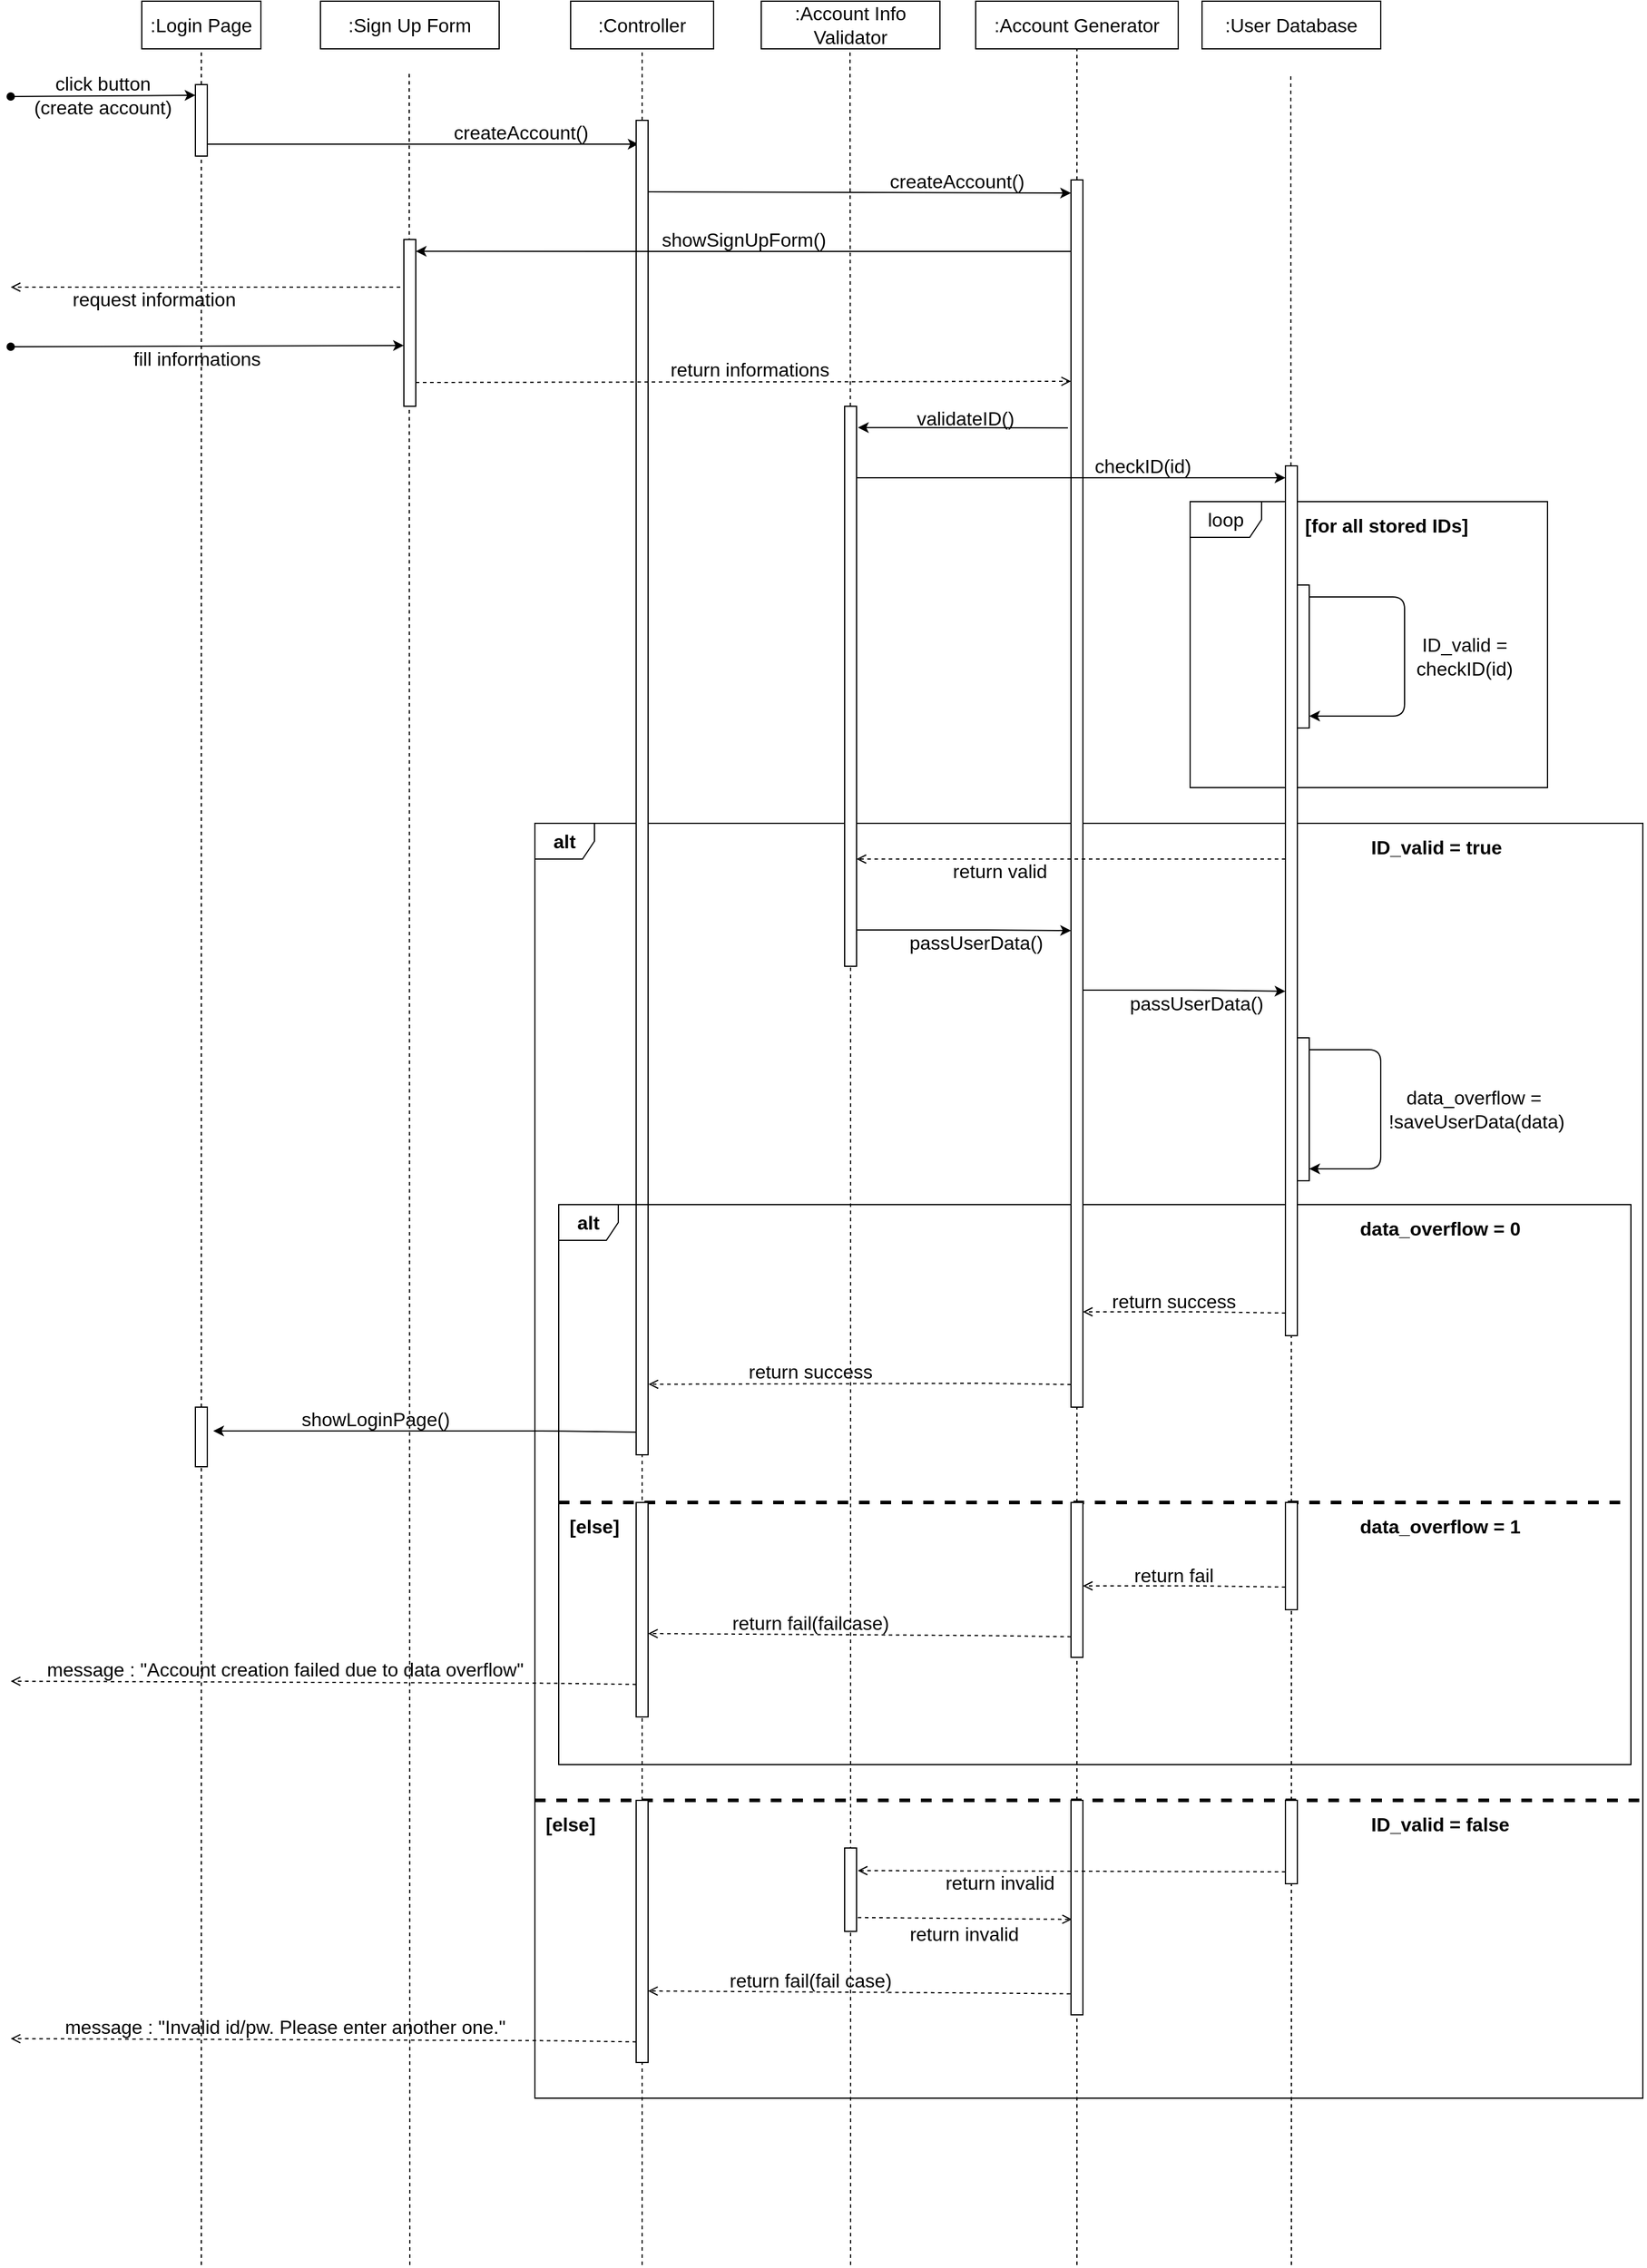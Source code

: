 <mxfile version="14.6.11" type="device"><diagram id="tHTe_I2bDUaO7Nul9PDq" name="Page-1"><mxGraphModel dx="1614" dy="894" grid="1" gridSize="10" guides="1" tooltips="1" connect="1" arrows="1" fold="1" page="1" pageScale="1" pageWidth="3300" pageHeight="4681" math="0" shadow="0"><root><mxCell id="0"/><mxCell id="1" parent="0"/><mxCell id="PJq-S01LQ4rbDzRREBgb-29" value="&lt;b&gt;alt&lt;/b&gt;" style="shape=umlFrame;whiteSpace=wrap;html=1;fontSize=16;width=50;height=30;" parent="1" vertex="1"><mxGeometry x="640" y="790" width="930" height="1070" as="geometry"/></mxCell><mxCell id="PJq-S01LQ4rbDzRREBgb-40" value="&lt;b&gt;alt&lt;/b&gt;" style="shape=umlFrame;whiteSpace=wrap;html=1;fontSize=16;width=50;height=30;" parent="1" vertex="1"><mxGeometry x="660" y="1110" width="900" height="470" as="geometry"/></mxCell><mxCell id="PJq-S01LQ4rbDzRREBgb-30" value="loop" style="shape=umlFrame;whiteSpace=wrap;html=1;fontSize=16;" parent="1" vertex="1"><mxGeometry x="1190" y="520" width="300" height="240" as="geometry"/></mxCell><mxCell id="PJq-S01LQ4rbDzRREBgb-1" value=":Login Page" style="rounded=0;whiteSpace=wrap;html=1;fontSize=16;" parent="1" vertex="1"><mxGeometry x="310" y="100" width="100" height="40" as="geometry"/></mxCell><mxCell id="PJq-S01LQ4rbDzRREBgb-2" value=":Sign Up Form" style="rounded=0;whiteSpace=wrap;html=1;fontSize=16;" parent="1" vertex="1"><mxGeometry x="460" y="100" width="150" height="40" as="geometry"/></mxCell><mxCell id="PJq-S01LQ4rbDzRREBgb-3" value=":Controller" style="rounded=0;whiteSpace=wrap;html=1;fontSize=16;" parent="1" vertex="1"><mxGeometry x="670" y="100" width="120" height="40" as="geometry"/></mxCell><mxCell id="PJq-S01LQ4rbDzRREBgb-4" value=":Account Info Validator" style="rounded=0;whiteSpace=wrap;html=1;fontSize=16;" parent="1" vertex="1"><mxGeometry x="830" y="100" width="150" height="40" as="geometry"/></mxCell><mxCell id="PJq-S01LQ4rbDzRREBgb-5" value=":User Database" style="rounded=0;whiteSpace=wrap;html=1;fontSize=16;" parent="1" vertex="1"><mxGeometry x="1200" y="100" width="150" height="40" as="geometry"/></mxCell><mxCell id="PJq-S01LQ4rbDzRREBgb-6" value=":Account Generator" style="rounded=0;whiteSpace=wrap;html=1;fontSize=16;" parent="1" vertex="1"><mxGeometry x="1010" y="100" width="170" height="40" as="geometry"/></mxCell><mxCell id="PJq-S01LQ4rbDzRREBgb-7" value="" style="endArrow=none;html=1;fontSize=16;entryX=0.5;entryY=1;entryDx=0;entryDy=0;dashed=1;startArrow=none;" parent="1" source="n9s0C2pQZDcQ6zNCQ9L7-17" target="PJq-S01LQ4rbDzRREBgb-1" edge="1"><mxGeometry width="50" height="50" relative="1" as="geometry"><mxPoint x="360" y="1640" as="sourcePoint"/><mxPoint x="720" y="330" as="targetPoint"/></mxGeometry></mxCell><mxCell id="PJq-S01LQ4rbDzRREBgb-10" value="" style="endArrow=none;html=1;fontSize=16;entryX=0.5;entryY=1;entryDx=0;entryDy=0;dashed=1;startArrow=none;" parent="1" edge="1"><mxGeometry width="50" height="50" relative="1" as="geometry"><mxPoint x="904.786" y="440.0" as="sourcePoint"/><mxPoint x="904.5" y="140" as="targetPoint"/></mxGeometry></mxCell><mxCell id="PJq-S01LQ4rbDzRREBgb-12" value="" style="endArrow=none;html=1;fontSize=16;entryX=0.5;entryY=1;entryDx=0;entryDy=0;dashed=1;startArrow=none;" parent="1" source="8kNlWf7XlPDB_38wcxgV-6" edge="1"><mxGeometry width="50" height="50" relative="1" as="geometry"><mxPoint x="1275" y="1972" as="sourcePoint"/><mxPoint x="1274.5" y="160" as="targetPoint"/></mxGeometry></mxCell><mxCell id="PJq-S01LQ4rbDzRREBgb-13" value="click button&lt;br&gt;(create account)" style="endArrow=classic;html=1;fontSize=16;startArrow=oval;startFill=1;labelBackgroundColor=none;entryX=0.01;entryY=0.149;entryDx=0;entryDy=0;entryPerimeter=0;" parent="1" target="n9s0C2pQZDcQ6zNCQ9L7-17" edge="1"><mxGeometry width="50" height="50" relative="1" as="geometry"><mxPoint x="200" y="180" as="sourcePoint"/><mxPoint x="350" y="180" as="targetPoint"/></mxGeometry></mxCell><mxCell id="PJq-S01LQ4rbDzRREBgb-14" value="createAccount()" style="endArrow=classic;html=1;labelBackgroundColor=none;fontSize=16;entryX=0.2;entryY=0.111;entryDx=0;entryDy=0;entryPerimeter=0;" parent="1" edge="1"><mxGeometry x="0.46" y="10" width="50" height="50" relative="1" as="geometry"><mxPoint x="360" y="220" as="sourcePoint"/><mxPoint x="727" y="219.98" as="targetPoint"/><mxPoint as="offset"/></mxGeometry></mxCell><mxCell id="PJq-S01LQ4rbDzRREBgb-16" value="request information" style="endArrow=open;html=1;labelBackgroundColor=none;fontSize=16;dashed=1;endFill=0;" parent="1" edge="1"><mxGeometry x="0.266" y="10" width="50" height="50" relative="1" as="geometry"><mxPoint x="527" y="340" as="sourcePoint"/><mxPoint x="200" y="340" as="targetPoint"/><mxPoint as="offset"/></mxGeometry></mxCell><mxCell id="PJq-S01LQ4rbDzRREBgb-17" value="fill informations" style="endArrow=classic;html=1;fontSize=16;startArrow=oval;startFill=1;labelBackgroundColor=none;entryX=0;entryY=0.641;entryDx=0;entryDy=0;entryPerimeter=0;" parent="1" edge="1"><mxGeometry x="-0.057" y="-10" width="50" height="50" relative="1" as="geometry"><mxPoint x="200" y="390" as="sourcePoint"/><mxPoint x="530" y="388.97" as="targetPoint"/><mxPoint as="offset"/></mxGeometry></mxCell><mxCell id="PJq-S01LQ4rbDzRREBgb-22" value="ID_valid =&lt;br&gt;checkID(id)" style="endArrow=classic;html=1;labelBackgroundColor=none;fontSize=16;edgeStyle=elbowEdgeStyle;" parent="1" edge="1"><mxGeometry y="50" width="50" height="50" relative="1" as="geometry"><mxPoint x="1290" y="600" as="sourcePoint"/><mxPoint x="1290" y="700" as="targetPoint"/><Array as="points"><mxPoint x="1370" y="650"/></Array><mxPoint as="offset"/></mxGeometry></mxCell><mxCell id="PJq-S01LQ4rbDzRREBgb-8" value="" style="endArrow=none;html=1;fontSize=16;entryX=0.5;entryY=1;entryDx=0;entryDy=0;dashed=1;" parent="1" edge="1"><mxGeometry width="50" height="50" relative="1" as="geometry"><mxPoint x="535" y="2000" as="sourcePoint"/><mxPoint x="534.5" y="160" as="targetPoint"/></mxGeometry></mxCell><mxCell id="PJq-S01LQ4rbDzRREBgb-24" value="" style="rounded=0;whiteSpace=wrap;html=1;fontSize=16;" parent="1" vertex="1"><mxGeometry x="530" y="300" width="10" height="140" as="geometry"/></mxCell><mxCell id="PJq-S01LQ4rbDzRREBgb-26" value="" style="rounded=0;whiteSpace=wrap;html=1;fontSize=16;" parent="1" vertex="1"><mxGeometry x="900" y="440" width="10" height="470" as="geometry"/></mxCell><mxCell id="PJq-S01LQ4rbDzRREBgb-28" value="" style="endArrow=none;html=1;fontSize=16;entryX=0.5;entryY=1;entryDx=0;entryDy=0;dashed=1;startArrow=none;" parent="1" target="PJq-S01LQ4rbDzRREBgb-26" edge="1"><mxGeometry width="50" height="50" relative="1" as="geometry"><mxPoint x="905" y="2000" as="sourcePoint"/><mxPoint x="904.5" y="160" as="targetPoint"/></mxGeometry></mxCell><mxCell id="PJq-S01LQ4rbDzRREBgb-31" value="&lt;b&gt;[for all stored IDs]&lt;/b&gt;" style="text;html=1;strokeColor=none;fillColor=none;align=center;verticalAlign=middle;whiteSpace=wrap;rounded=0;fontSize=16;" parent="1" vertex="1"><mxGeometry x="1260" y="530" width="190" height="20" as="geometry"/></mxCell><mxCell id="PJq-S01LQ4rbDzRREBgb-32" value="" style="rounded=0;whiteSpace=wrap;html=1;fontSize=16;" parent="1" vertex="1"><mxGeometry x="1270" y="490" width="10" height="730" as="geometry"/></mxCell><mxCell id="PJq-S01LQ4rbDzRREBgb-34" value="" style="rounded=0;whiteSpace=wrap;html=1;fontSize=16;" parent="1" vertex="1"><mxGeometry x="1280" y="590" width="10" height="120" as="geometry"/></mxCell><mxCell id="PJq-S01LQ4rbDzRREBgb-35" value="passUserData()" style="endArrow=classic;html=1;labelBackgroundColor=none;fontSize=16;" parent="1" edge="1"><mxGeometry x="0.112" y="-10" width="50" height="50" relative="1" as="geometry"><mxPoint x="910" y="879.5" as="sourcePoint"/><mxPoint x="1090" y="880" as="targetPoint"/><Array as="points"><mxPoint x="1010" y="879.5"/></Array><mxPoint y="1" as="offset"/></mxGeometry></mxCell><mxCell id="PJq-S01LQ4rbDzRREBgb-37" value="passUserData()" style="endArrow=classic;html=1;labelBackgroundColor=none;fontSize=16;" parent="1" edge="1"><mxGeometry x="0.112" y="-10" width="50" height="50" relative="1" as="geometry"><mxPoint x="1100" y="930" as="sourcePoint"/><mxPoint x="1270" y="931" as="targetPoint"/><Array as="points"><mxPoint x="1200" y="930"/></Array><mxPoint y="1" as="offset"/></mxGeometry></mxCell><mxCell id="PJq-S01LQ4rbDzRREBgb-38" value="data_overflow =&amp;nbsp;&lt;br&gt;!saveUserData(data)" style="endArrow=classic;html=1;labelBackgroundColor=none;fontSize=16;edgeStyle=elbowEdgeStyle;" parent="1" edge="1"><mxGeometry y="80" width="50" height="50" relative="1" as="geometry"><mxPoint x="1290" y="980" as="sourcePoint"/><mxPoint x="1290" y="1080" as="targetPoint"/><Array as="points"><mxPoint x="1350" y="1030"/></Array><mxPoint as="offset"/></mxGeometry></mxCell><mxCell id="PJq-S01LQ4rbDzRREBgb-39" value="" style="rounded=0;whiteSpace=wrap;html=1;fontSize=16;" parent="1" vertex="1"><mxGeometry x="1280" y="970" width="10" height="120" as="geometry"/></mxCell><mxCell id="PJq-S01LQ4rbDzRREBgb-41" value="data_overflow = 0" style="text;html=1;strokeColor=none;fillColor=none;align=center;verticalAlign=middle;whiteSpace=wrap;rounded=0;fontSize=16;fontStyle=1" parent="1" vertex="1"><mxGeometry x="1290" y="1130" width="220" as="geometry"/></mxCell><mxCell id="PJq-S01LQ4rbDzRREBgb-42" value="return success" style="endArrow=open;html=1;labelBackgroundColor=none;fontSize=16;dashed=1;endFill=0;" parent="1" edge="1"><mxGeometry x="0.112" y="-10" width="50" height="50" relative="1" as="geometry"><mxPoint x="1270" y="1201" as="sourcePoint"/><mxPoint x="1100" y="1200" as="targetPoint"/><Array as="points"><mxPoint x="1200" y="1200"/></Array><mxPoint y="1" as="offset"/></mxGeometry></mxCell><mxCell id="8kNlWf7XlPDB_38wcxgV-1" value="return success" style="endArrow=open;html=1;labelBackgroundColor=none;fontSize=16;entryX=1.038;entryY=0.718;entryDx=0;entryDy=0;entryPerimeter=0;endFill=0;dashed=1;" parent="1" target="8kNlWf7XlPDB_38wcxgV-14" edge="1"><mxGeometry x="0.233" y="-10" width="50" height="50" relative="1" as="geometry"><mxPoint x="1090" y="1261" as="sourcePoint"/><mxPoint x="730" y="1260" as="targetPoint"/><Array as="points"><mxPoint x="1020" y="1260"/></Array><mxPoint as="offset"/></mxGeometry></mxCell><mxCell id="8kNlWf7XlPDB_38wcxgV-3" value="" style="endArrow=none;html=1;dashed=1;strokeWidth=3;exitX=0;exitY=0.532;exitDx=0;exitDy=0;exitPerimeter=0;" parent="1" source="PJq-S01LQ4rbDzRREBgb-40" edge="1"><mxGeometry width="50" height="50" relative="1" as="geometry"><mxPoint x="1010" y="1360" as="sourcePoint"/><mxPoint x="1560" y="1360" as="targetPoint"/></mxGeometry></mxCell><mxCell id="8kNlWf7XlPDB_38wcxgV-4" value="data_overflow = 1" style="text;html=1;strokeColor=none;fillColor=none;align=center;verticalAlign=middle;whiteSpace=wrap;rounded=0;fontSize=16;fontStyle=1" parent="1" vertex="1"><mxGeometry x="1290" y="1380" width="220" as="geometry"/></mxCell><mxCell id="8kNlWf7XlPDB_38wcxgV-5" value="&lt;b style=&quot;font-size: 16px;&quot;&gt;[else]&lt;/b&gt;" style="text;html=1;strokeColor=none;fillColor=none;align=center;verticalAlign=middle;whiteSpace=wrap;rounded=0;fontSize=16;" parent="1" vertex="1"><mxGeometry x="670" y="1370" width="40" height="20" as="geometry"/></mxCell><mxCell id="8kNlWf7XlPDB_38wcxgV-6" value="" style="rounded=0;whiteSpace=wrap;html=1;fontSize=16;" parent="1" vertex="1"><mxGeometry x="1270" y="1360" width="10" height="90" as="geometry"/></mxCell><mxCell id="8kNlWf7XlPDB_38wcxgV-7" value="" style="endArrow=none;html=1;fontSize=16;entryX=0.5;entryY=1;entryDx=0;entryDy=0;dashed=1;startArrow=none;" parent="1" source="n9s0C2pQZDcQ6zNCQ9L7-4" target="8kNlWf7XlPDB_38wcxgV-6" edge="1"><mxGeometry width="50" height="50" relative="1" as="geometry"><mxPoint x="1275" y="1972" as="sourcePoint"/><mxPoint x="1274.5" y="160" as="targetPoint"/></mxGeometry></mxCell><mxCell id="8kNlWf7XlPDB_38wcxgV-8" value="" style="rounded=0;whiteSpace=wrap;html=1;fontSize=16;" parent="1" vertex="1"><mxGeometry x="1090" y="1360" width="10" height="130" as="geometry"/></mxCell><mxCell id="8kNlWf7XlPDB_38wcxgV-9" value="" style="endArrow=none;html=1;fontSize=16;entryX=0.5;entryY=1;entryDx=0;entryDy=0;dashed=1;startArrow=none;" parent="1" target="8kNlWf7XlPDB_38wcxgV-8" edge="1" source="TbbfPiXUHq_BuF2crVoC-13"><mxGeometry width="50" height="50" relative="1" as="geometry"><mxPoint x="1095" y="2000" as="sourcePoint"/><mxPoint x="1094.5" y="160" as="targetPoint"/></mxGeometry></mxCell><mxCell id="8kNlWf7XlPDB_38wcxgV-10" value="return fail" style="endArrow=open;html=1;labelBackgroundColor=none;fontSize=16;dashed=1;endFill=0;" parent="1" edge="1"><mxGeometry x="0.112" y="-10" width="50" height="50" relative="1" as="geometry"><mxPoint x="1270" y="1431" as="sourcePoint"/><mxPoint x="1100" y="1430" as="targetPoint"/><Array as="points"><mxPoint x="1200" y="1430"/></Array><mxPoint y="1" as="offset"/></mxGeometry></mxCell><mxCell id="8kNlWf7XlPDB_38wcxgV-13" value="" style="endArrow=none;html=1;fontSize=16;dashed=1;startArrow=none;entryX=0.5;entryY=1;entryDx=0;entryDy=0;" parent="1" target="PJq-S01LQ4rbDzRREBgb-3" edge="1" source="TbbfPiXUHq_BuF2crVoC-6"><mxGeometry width="50" height="50" relative="1" as="geometry"><mxPoint x="730" y="2000" as="sourcePoint"/><mxPoint x="730" y="200" as="targetPoint"/></mxGeometry></mxCell><mxCell id="8kNlWf7XlPDB_38wcxgV-16" value="showLoginPage()" style="endArrow=classic;html=1;labelBackgroundColor=none;fontSize=16;endFill=1;" parent="1" edge="1"><mxGeometry x="0.233" y="-10" width="50" height="50" relative="1" as="geometry"><mxPoint x="725" y="1301" as="sourcePoint"/><mxPoint x="370" y="1300" as="targetPoint"/><Array as="points"><mxPoint x="655" y="1300"/></Array><mxPoint as="offset"/></mxGeometry></mxCell><mxCell id="8kNlWf7XlPDB_38wcxgV-17" value="" style="rounded=0;whiteSpace=wrap;html=1;fontSize=16;" parent="1" vertex="1"><mxGeometry x="355" y="1280" width="10" height="50" as="geometry"/></mxCell><mxCell id="8kNlWf7XlPDB_38wcxgV-18" value="" style="endArrow=none;html=1;fontSize=16;entryX=0.5;entryY=1;entryDx=0;entryDy=0;dashed=1;" parent="1" target="8kNlWf7XlPDB_38wcxgV-17" edge="1"><mxGeometry width="50" height="50" relative="1" as="geometry"><mxPoint x="360" y="2000" as="sourcePoint"/><mxPoint x="360" y="160" as="targetPoint"/></mxGeometry></mxCell><mxCell id="8kNlWf7XlPDB_38wcxgV-19" value="return fail(failcase)" style="endArrow=open;html=1;labelBackgroundColor=none;fontSize=16;entryX=1;entryY=0.092;entryDx=0;entryDy=0;entryPerimeter=0;endFill=0;dashed=1;" parent="1" edge="1"><mxGeometry x="0.233" y="-10" width="50" height="50" relative="1" as="geometry"><mxPoint x="1090" y="1472.72" as="sourcePoint"/><mxPoint x="735" y="1470" as="targetPoint"/><Array as="points"><mxPoint x="1020" y="1471.72"/></Array><mxPoint as="offset"/></mxGeometry></mxCell><mxCell id="8kNlWf7XlPDB_38wcxgV-22" value="message : &quot;Account creation failed due to data overflow&quot;" style="endArrow=open;html=1;labelBackgroundColor=none;fontSize=16;endFill=0;dashed=1;" parent="1" edge="1"><mxGeometry x="0.124" y="-11" width="50" height="50" relative="1" as="geometry"><mxPoint x="725" y="1512.72" as="sourcePoint"/><mxPoint x="200" y="1510" as="targetPoint"/><Array as="points"><mxPoint x="655" y="1511.72"/></Array><mxPoint as="offset"/></mxGeometry></mxCell><mxCell id="n9s0C2pQZDcQ6zNCQ9L7-1" value="" style="endArrow=none;html=1;dashed=1;strokeWidth=3;exitX=0;exitY=0.532;exitDx=0;exitDy=0;exitPerimeter=0;" parent="1" edge="1"><mxGeometry width="50" height="50" relative="1" as="geometry"><mxPoint x="640" y="1610.04" as="sourcePoint"/><mxPoint x="1570" y="1610" as="targetPoint"/></mxGeometry></mxCell><mxCell id="n9s0C2pQZDcQ6zNCQ9L7-2" value="&lt;b style=&quot;font-size: 16px;&quot;&gt;[else]&lt;/b&gt;" style="text;html=1;strokeColor=none;fillColor=none;align=center;verticalAlign=middle;whiteSpace=wrap;rounded=0;fontSize=16;" parent="1" vertex="1"><mxGeometry x="650" y="1620" width="40" height="20" as="geometry"/></mxCell><mxCell id="n9s0C2pQZDcQ6zNCQ9L7-4" value="" style="rounded=0;whiteSpace=wrap;html=1;fontSize=16;" parent="1" vertex="1"><mxGeometry x="1270" y="1610" width="10" height="70" as="geometry"/></mxCell><mxCell id="n9s0C2pQZDcQ6zNCQ9L7-7" value="" style="endArrow=none;html=1;fontSize=16;entryX=0.5;entryY=1;entryDx=0;entryDy=0;dashed=1;startArrow=none;" parent="1" target="n9s0C2pQZDcQ6zNCQ9L7-4" edge="1"><mxGeometry width="50" height="50" relative="1" as="geometry"><mxPoint x="1275" y="2000" as="sourcePoint"/><mxPoint x="1275" y="1480" as="targetPoint"/></mxGeometry></mxCell><mxCell id="n9s0C2pQZDcQ6zNCQ9L7-13" value="return invalid" style="endArrow=open;html=1;fontSize=16;labelBackgroundColor=none;endFill=0;dashed=1;exitX=0.5;exitY=0.833;exitDx=0;exitDy=0;exitPerimeter=0;entryX=0.081;entryY=0.555;entryDx=0;entryDy=0;entryPerimeter=0;" parent="1" target="TbbfPiXUHq_BuF2crVoC-13" edge="1" source="TbbfPiXUHq_BuF2crVoC-12"><mxGeometry x="0.027" y="-13" width="50" height="50" relative="1" as="geometry"><mxPoint x="905" y="1707" as="sourcePoint"/><mxPoint x="1070" y="1708" as="targetPoint"/><mxPoint as="offset"/></mxGeometry></mxCell><mxCell id="n9s0C2pQZDcQ6zNCQ9L7-14" value="message : &quot;Invalid id/pw. Please enter another one.&quot;" style="endArrow=open;html=1;labelBackgroundColor=none;fontSize=16;dashed=1;endFill=0;" parent="1" edge="1"><mxGeometry x="0.124" y="-11" width="50" height="50" relative="1" as="geometry"><mxPoint x="725" y="1812.72" as="sourcePoint"/><mxPoint x="200" y="1810" as="targetPoint"/><Array as="points"><mxPoint x="655" y="1811.72"/></Array><mxPoint as="offset"/></mxGeometry></mxCell><mxCell id="n9s0C2pQZDcQ6zNCQ9L7-15" value="ID_valid = true" style="text;html=1;strokeColor=none;fillColor=none;align=left;verticalAlign=middle;whiteSpace=wrap;rounded=0;fontSize=16;fontStyle=1" parent="1" vertex="1"><mxGeometry x="1340" y="810" width="180" as="geometry"/></mxCell><mxCell id="n9s0C2pQZDcQ6zNCQ9L7-16" value="ID_valid = false" style="text;html=1;strokeColor=none;fillColor=none;align=left;verticalAlign=middle;whiteSpace=wrap;rounded=0;fontSize=16;fontStyle=1" parent="1" vertex="1"><mxGeometry x="1340" y="1630" width="180" as="geometry"/></mxCell><mxCell id="n9s0C2pQZDcQ6zNCQ9L7-17" value="" style="rounded=0;whiteSpace=wrap;html=1;fontSize=16;" parent="1" vertex="1"><mxGeometry x="355" y="170" width="10" height="60" as="geometry"/></mxCell><mxCell id="n9s0C2pQZDcQ6zNCQ9L7-18" value="" style="endArrow=none;html=1;fontSize=16;entryX=0.5;entryY=1;entryDx=0;entryDy=0;dashed=1;startArrow=none;" parent="1" source="8kNlWf7XlPDB_38wcxgV-17" target="n9s0C2pQZDcQ6zNCQ9L7-17" edge="1"><mxGeometry width="50" height="50" relative="1" as="geometry"><mxPoint x="360" y="1300" as="sourcePoint"/><mxPoint x="360" y="160" as="targetPoint"/></mxGeometry></mxCell><mxCell id="TbbfPiXUHq_BuF2crVoC-2" value="" style="endArrow=none;html=1;fontSize=16;dashed=1;startArrow=none;entryX=0.5;entryY=1;entryDx=0;entryDy=0;" edge="1" parent="1" source="8kNlWf7XlPDB_38wcxgV-8" target="PJq-S01LQ4rbDzRREBgb-6"><mxGeometry width="50" height="50" relative="1" as="geometry"><mxPoint x="1094.974" y="1360" as="sourcePoint"/><mxPoint x="1095" y="240" as="targetPoint"/></mxGeometry></mxCell><mxCell id="TbbfPiXUHq_BuF2crVoC-3" value="createAccount()" style="endArrow=classic;html=1;labelBackgroundColor=none;fontSize=16;" edge="1" parent="1"><mxGeometry x="0.46" y="10" width="50" height="50" relative="1" as="geometry"><mxPoint x="735" y="260" as="sourcePoint"/><mxPoint x="1090" y="261" as="targetPoint"/><mxPoint as="offset"/></mxGeometry></mxCell><mxCell id="TbbfPiXUHq_BuF2crVoC-5" value="validateID()" style="endArrow=classic;html=1;exitX=-0.257;exitY=0.464;exitDx=0;exitDy=0;exitPerimeter=0;endFill=1;fontSize=16;labelBackgroundColor=none;entryX=1.117;entryY=0.038;entryDx=0;entryDy=0;entryPerimeter=0;" edge="1" parent="1" target="PJq-S01LQ4rbDzRREBgb-26"><mxGeometry x="-0.02" y="-8" width="50" height="50" relative="1" as="geometry"><mxPoint x="1087.43" y="458.08" as="sourcePoint"/><mxPoint x="930" y="458" as="targetPoint"/><mxPoint as="offset"/></mxGeometry></mxCell><mxCell id="PJq-S01LQ4rbDzRREBgb-36" value="" style="rounded=0;whiteSpace=wrap;html=1;fontSize=16;" parent="1" vertex="1"><mxGeometry x="1090" y="250" width="10" height="1030" as="geometry"/></mxCell><mxCell id="PJq-S01LQ4rbDzRREBgb-20" value="checkID(id)" style="endArrow=classic;html=1;labelBackgroundColor=none;fontSize=16;" parent="1" edge="1"><mxGeometry x="0.333" y="10" width="50" height="50" relative="1" as="geometry"><mxPoint x="910" y="500" as="sourcePoint"/><mxPoint x="1270" y="500" as="targetPoint"/><Array as="points"><mxPoint x="1010" y="500"/></Array><mxPoint as="offset"/></mxGeometry></mxCell><mxCell id="TbbfPiXUHq_BuF2crVoC-7" value="" style="endArrow=none;html=1;fontSize=16;dashed=1;startArrow=none;entryX=0.5;entryY=1;entryDx=0;entryDy=0;" edge="1" parent="1" target="TbbfPiXUHq_BuF2crVoC-6"><mxGeometry width="50" height="50" relative="1" as="geometry"><mxPoint x="730" y="2000" as="sourcePoint"/><mxPoint x="730" y="140" as="targetPoint"/></mxGeometry></mxCell><mxCell id="n9s0C2pQZDcQ6zNCQ9L7-12" value="" style="rounded=0;whiteSpace=wrap;html=1;fontSize=16;" parent="1" vertex="1"><mxGeometry x="725" y="1610" width="10" height="220" as="geometry"/></mxCell><mxCell id="8kNlWf7XlPDB_38wcxgV-20" value="" style="rounded=0;whiteSpace=wrap;html=1;fontSize=16;" parent="1" vertex="1"><mxGeometry x="725" y="1360" width="10" height="180" as="geometry"/></mxCell><mxCell id="TbbfPiXUHq_BuF2crVoC-6" value="" style="rounded=0;whiteSpace=wrap;html=1;fontSize=16;" vertex="1" parent="1"><mxGeometry x="725" y="200" width="10" height="910" as="geometry"/></mxCell><mxCell id="8kNlWf7XlPDB_38wcxgV-14" value="" style="rounded=0;whiteSpace=wrap;html=1;fontSize=16;" parent="1" vertex="1"><mxGeometry x="725" y="1110" width="10" height="210" as="geometry"/></mxCell><mxCell id="PJq-S01LQ4rbDzRREBgb-15" value="showSignUpForm()" style="endArrow=classic;html=1;labelBackgroundColor=none;fontSize=16;entryX=1;entryY=0.176;entryDx=0;entryDy=0;entryPerimeter=0;" parent="1" edge="1"><mxGeometry y="-10" width="50" height="50" relative="1" as="geometry"><mxPoint x="1090" y="310" as="sourcePoint"/><mxPoint x="540" y="309.92" as="targetPoint"/><Array as="points"><mxPoint x="990" y="310"/></Array><mxPoint as="offset"/></mxGeometry></mxCell><mxCell id="PJq-S01LQ4rbDzRREBgb-19" value="return informations" style="endArrow=open;html=1;labelBackgroundColor=none;fontSize=16;dashed=1;endFill=0;" parent="1" edge="1"><mxGeometry x="0.02" y="10" width="50" height="50" relative="1" as="geometry"><mxPoint x="540" y="420" as="sourcePoint"/><mxPoint x="1090" y="419" as="targetPoint"/><mxPoint as="offset"/></mxGeometry></mxCell><mxCell id="PJq-S01LQ4rbDzRREBgb-23" value="return valid" style="endArrow=open;html=1;labelBackgroundColor=none;fontSize=16;dashed=1;endFill=0;" parent="1" edge="1"><mxGeometry x="0.333" y="10" width="50" height="50" relative="1" as="geometry"><mxPoint x="1270" y="820" as="sourcePoint"/><mxPoint x="910" y="820" as="targetPoint"/><Array as="points"><mxPoint x="1010" y="820"/></Array><mxPoint as="offset"/></mxGeometry></mxCell><mxCell id="TbbfPiXUHq_BuF2crVoC-12" value="" style="rounded=0;whiteSpace=wrap;html=1;fontSize=16;" vertex="1" parent="1"><mxGeometry x="900" y="1650" width="10" height="70" as="geometry"/></mxCell><mxCell id="TbbfPiXUHq_BuF2crVoC-13" value="" style="rounded=0;whiteSpace=wrap;html=1;fontSize=16;" vertex="1" parent="1"><mxGeometry x="1090" y="1610" width="10" height="180" as="geometry"/></mxCell><mxCell id="TbbfPiXUHq_BuF2crVoC-14" value="" style="endArrow=none;html=1;fontSize=16;entryX=0.5;entryY=1;entryDx=0;entryDy=0;dashed=1;startArrow=none;" edge="1" parent="1" target="TbbfPiXUHq_BuF2crVoC-13"><mxGeometry width="50" height="50" relative="1" as="geometry"><mxPoint x="1095" y="2000" as="sourcePoint"/><mxPoint x="1095" y="1490" as="targetPoint"/></mxGeometry></mxCell><mxCell id="n9s0C2pQZDcQ6zNCQ9L7-3" value="return invalid" style="endArrow=open;html=1;labelBackgroundColor=none;fontSize=16;dashed=1;endFill=0;entryX=1.1;entryY=0.271;entryDx=0;entryDy=0;entryPerimeter=0;" parent="1" edge="1" target="TbbfPiXUHq_BuF2crVoC-12"><mxGeometry x="0.333" y="10" width="50" height="50" relative="1" as="geometry"><mxPoint x="1270" y="1670.0" as="sourcePoint"/><mxPoint x="990" y="1670" as="targetPoint"/><Array as="points"/><mxPoint as="offset"/></mxGeometry></mxCell><mxCell id="TbbfPiXUHq_BuF2crVoC-15" value="return fail(fail case)" style="endArrow=open;html=1;labelBackgroundColor=none;fontSize=16;entryX=1;entryY=0.092;entryDx=0;entryDy=0;entryPerimeter=0;endFill=0;exitX=-0.062;exitY=0.902;exitDx=0;exitDy=0;exitPerimeter=0;dashed=1;" edge="1" parent="1" source="TbbfPiXUHq_BuF2crVoC-13"><mxGeometry x="0.233" y="-10" width="50" height="50" relative="1" as="geometry"><mxPoint x="1020" y="1770" as="sourcePoint"/><mxPoint x="735" y="1770" as="targetPoint"/><Array as="points"><mxPoint x="1020" y="1771.72"/></Array><mxPoint as="offset"/></mxGeometry></mxCell></root></mxGraphModel></diagram></mxfile>